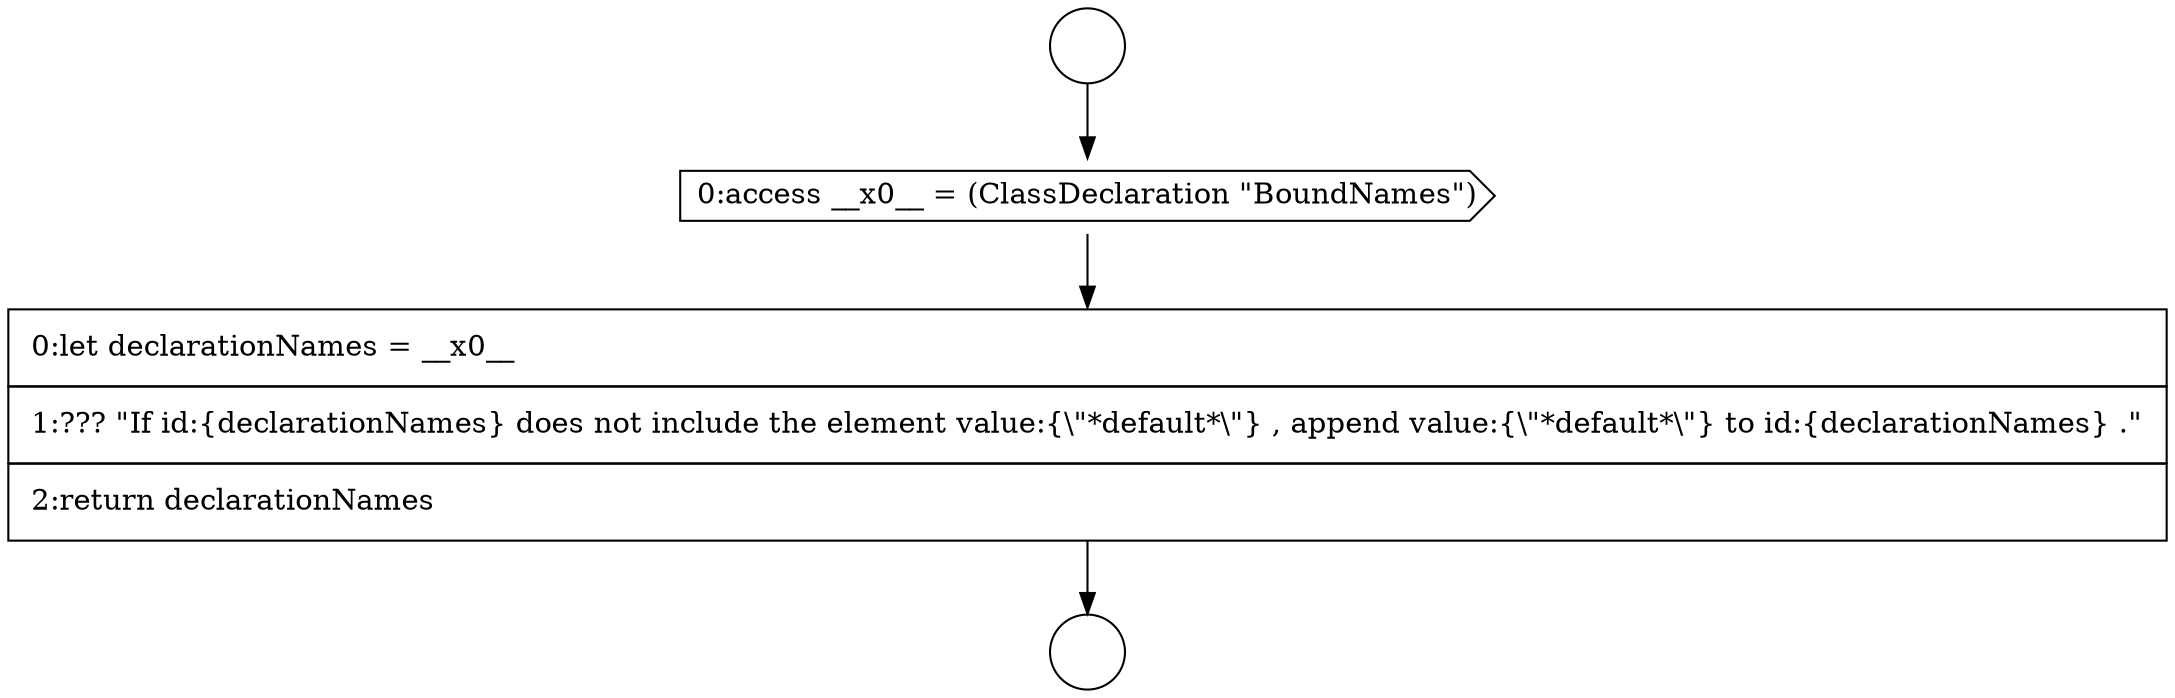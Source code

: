 digraph {
  node11358 [shape=circle label=" " color="black" fillcolor="white" style=filled]
  node11360 [shape=cds, label=<<font color="black">0:access __x0__ = (ClassDeclaration &quot;BoundNames&quot;)</font>> color="black" fillcolor="white" style=filled]
  node11361 [shape=none, margin=0, label=<<font color="black">
    <table border="0" cellborder="1" cellspacing="0" cellpadding="10">
      <tr><td align="left">0:let declarationNames = __x0__</td></tr>
      <tr><td align="left">1:??? &quot;If id:{declarationNames} does not include the element value:{\&quot;*default*\&quot;} , append value:{\&quot;*default*\&quot;} to id:{declarationNames} .&quot;</td></tr>
      <tr><td align="left">2:return declarationNames</td></tr>
    </table>
  </font>> color="black" fillcolor="white" style=filled]
  node11359 [shape=circle label=" " color="black" fillcolor="white" style=filled]
  node11358 -> node11360 [ color="black"]
  node11360 -> node11361 [ color="black"]
  node11361 -> node11359 [ color="black"]
}
